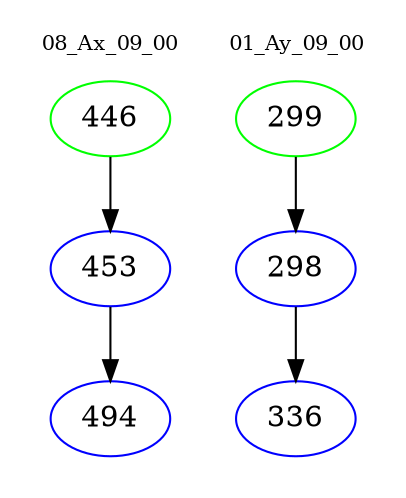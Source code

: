 digraph{
subgraph cluster_0 {
color = white
label = "08_Ax_09_00";
fontsize=10;
T0_446 [label="446", color="green"]
T0_446 -> T0_453 [color="black"]
T0_453 [label="453", color="blue"]
T0_453 -> T0_494 [color="black"]
T0_494 [label="494", color="blue"]
}
subgraph cluster_1 {
color = white
label = "01_Ay_09_00";
fontsize=10;
T1_299 [label="299", color="green"]
T1_299 -> T1_298 [color="black"]
T1_298 [label="298", color="blue"]
T1_298 -> T1_336 [color="black"]
T1_336 [label="336", color="blue"]
}
}
